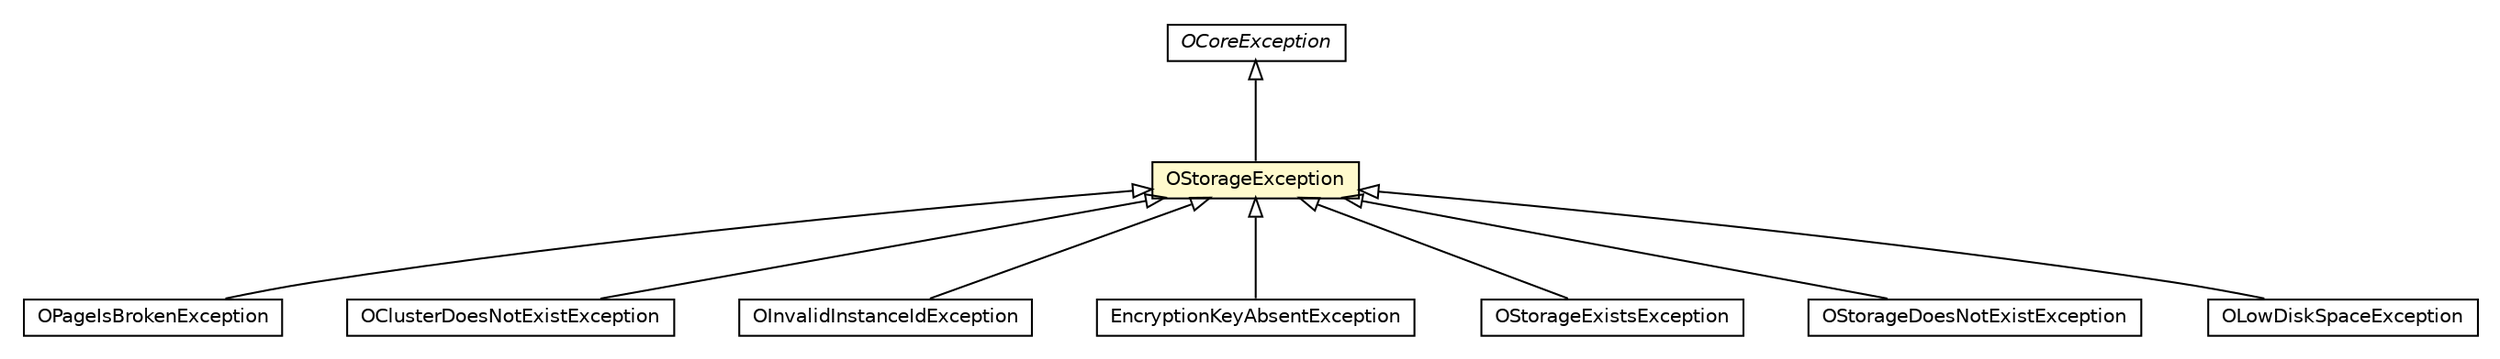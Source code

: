 #!/usr/local/bin/dot
#
# Class diagram 
# Generated by UMLGraph version R5_6-24-gf6e263 (http://www.umlgraph.org/)
#

digraph G {
	edge [fontname="Helvetica",fontsize=10,labelfontname="Helvetica",labelfontsize=10];
	node [fontname="Helvetica",fontsize=10,shape=plaintext];
	nodesep=0.25;
	ranksep=0.5;
	// com.orientechnologies.orient.core.exception.OPageIsBrokenException
	c7252507 [label=<<table title="com.orientechnologies.orient.core.exception.OPageIsBrokenException" border="0" cellborder="1" cellspacing="0" cellpadding="2" port="p" href="./OPageIsBrokenException.html">
		<tr><td><table border="0" cellspacing="0" cellpadding="1">
<tr><td align="center" balign="center"> OPageIsBrokenException </td></tr>
		</table></td></tr>
		</table>>, URL="./OPageIsBrokenException.html", fontname="Helvetica", fontcolor="black", fontsize=10.0];
	// com.orientechnologies.orient.core.exception.OCoreException
	c7252511 [label=<<table title="com.orientechnologies.orient.core.exception.OCoreException" border="0" cellborder="1" cellspacing="0" cellpadding="2" port="p" href="./OCoreException.html">
		<tr><td><table border="0" cellspacing="0" cellpadding="1">
<tr><td align="center" balign="center"><font face="Helvetica-Oblique"> OCoreException </font></td></tr>
		</table></td></tr>
		</table>>, URL="./OCoreException.html", fontname="Helvetica", fontcolor="black", fontsize=10.0];
	// com.orientechnologies.orient.core.exception.OClusterDoesNotExistException
	c7252512 [label=<<table title="com.orientechnologies.orient.core.exception.OClusterDoesNotExistException" border="0" cellborder="1" cellspacing="0" cellpadding="2" port="p" href="./OClusterDoesNotExistException.html">
		<tr><td><table border="0" cellspacing="0" cellpadding="1">
<tr><td align="center" balign="center"> OClusterDoesNotExistException </td></tr>
		</table></td></tr>
		</table>>, URL="./OClusterDoesNotExistException.html", fontname="Helvetica", fontcolor="black", fontsize=10.0];
	// com.orientechnologies.orient.core.exception.OInvalidInstanceIdException
	c7252513 [label=<<table title="com.orientechnologies.orient.core.exception.OInvalidInstanceIdException" border="0" cellborder="1" cellspacing="0" cellpadding="2" port="p" href="./OInvalidInstanceIdException.html">
		<tr><td><table border="0" cellspacing="0" cellpadding="1">
<tr><td align="center" balign="center"> OInvalidInstanceIdException </td></tr>
		</table></td></tr>
		</table>>, URL="./OInvalidInstanceIdException.html", fontname="Helvetica", fontcolor="black", fontsize=10.0];
	// com.orientechnologies.orient.core.exception.EncryptionKeyAbsentException
	c7252515 [label=<<table title="com.orientechnologies.orient.core.exception.EncryptionKeyAbsentException" border="0" cellborder="1" cellspacing="0" cellpadding="2" port="p" href="./EncryptionKeyAbsentException.html">
		<tr><td><table border="0" cellspacing="0" cellpadding="1">
<tr><td align="center" balign="center"> EncryptionKeyAbsentException </td></tr>
		</table></td></tr>
		</table>>, URL="./EncryptionKeyAbsentException.html", fontname="Helvetica", fontcolor="black", fontsize=10.0];
	// com.orientechnologies.orient.core.exception.OStorageException
	c7252528 [label=<<table title="com.orientechnologies.orient.core.exception.OStorageException" border="0" cellborder="1" cellspacing="0" cellpadding="2" port="p" bgcolor="lemonChiffon" href="./OStorageException.html">
		<tr><td><table border="0" cellspacing="0" cellpadding="1">
<tr><td align="center" balign="center"> OStorageException </td></tr>
		</table></td></tr>
		</table>>, URL="./OStorageException.html", fontname="Helvetica", fontcolor="black", fontsize=10.0];
	// com.orientechnologies.orient.core.exception.OStorageExistsException
	c7252531 [label=<<table title="com.orientechnologies.orient.core.exception.OStorageExistsException" border="0" cellborder="1" cellspacing="0" cellpadding="2" port="p" href="./OStorageExistsException.html">
		<tr><td><table border="0" cellspacing="0" cellpadding="1">
<tr><td align="center" balign="center"> OStorageExistsException </td></tr>
		</table></td></tr>
		</table>>, URL="./OStorageExistsException.html", fontname="Helvetica", fontcolor="black", fontsize=10.0];
	// com.orientechnologies.orient.core.exception.OStorageDoesNotExistException
	c7252532 [label=<<table title="com.orientechnologies.orient.core.exception.OStorageDoesNotExistException" border="0" cellborder="1" cellspacing="0" cellpadding="2" port="p" href="./OStorageDoesNotExistException.html">
		<tr><td><table border="0" cellspacing="0" cellpadding="1">
<tr><td align="center" balign="center"> OStorageDoesNotExistException </td></tr>
		</table></td></tr>
		</table>>, URL="./OStorageDoesNotExistException.html", fontname="Helvetica", fontcolor="black", fontsize=10.0];
	// com.orientechnologies.orient.core.exception.OLowDiskSpaceException
	c7252535 [label=<<table title="com.orientechnologies.orient.core.exception.OLowDiskSpaceException" border="0" cellborder="1" cellspacing="0" cellpadding="2" port="p" href="./OLowDiskSpaceException.html">
		<tr><td><table border="0" cellspacing="0" cellpadding="1">
<tr><td align="center" balign="center"> OLowDiskSpaceException </td></tr>
		</table></td></tr>
		</table>>, URL="./OLowDiskSpaceException.html", fontname="Helvetica", fontcolor="black", fontsize=10.0];
	//com.orientechnologies.orient.core.exception.OPageIsBrokenException extends com.orientechnologies.orient.core.exception.OStorageException
	c7252528:p -> c7252507:p [dir=back,arrowtail=empty];
	//com.orientechnologies.orient.core.exception.OClusterDoesNotExistException extends com.orientechnologies.orient.core.exception.OStorageException
	c7252528:p -> c7252512:p [dir=back,arrowtail=empty];
	//com.orientechnologies.orient.core.exception.OInvalidInstanceIdException extends com.orientechnologies.orient.core.exception.OStorageException
	c7252528:p -> c7252513:p [dir=back,arrowtail=empty];
	//com.orientechnologies.orient.core.exception.EncryptionKeyAbsentException extends com.orientechnologies.orient.core.exception.OStorageException
	c7252528:p -> c7252515:p [dir=back,arrowtail=empty];
	//com.orientechnologies.orient.core.exception.OStorageException extends com.orientechnologies.orient.core.exception.OCoreException
	c7252511:p -> c7252528:p [dir=back,arrowtail=empty];
	//com.orientechnologies.orient.core.exception.OStorageExistsException extends com.orientechnologies.orient.core.exception.OStorageException
	c7252528:p -> c7252531:p [dir=back,arrowtail=empty];
	//com.orientechnologies.orient.core.exception.OStorageDoesNotExistException extends com.orientechnologies.orient.core.exception.OStorageException
	c7252528:p -> c7252532:p [dir=back,arrowtail=empty];
	//com.orientechnologies.orient.core.exception.OLowDiskSpaceException extends com.orientechnologies.orient.core.exception.OStorageException
	c7252528:p -> c7252535:p [dir=back,arrowtail=empty];
}

